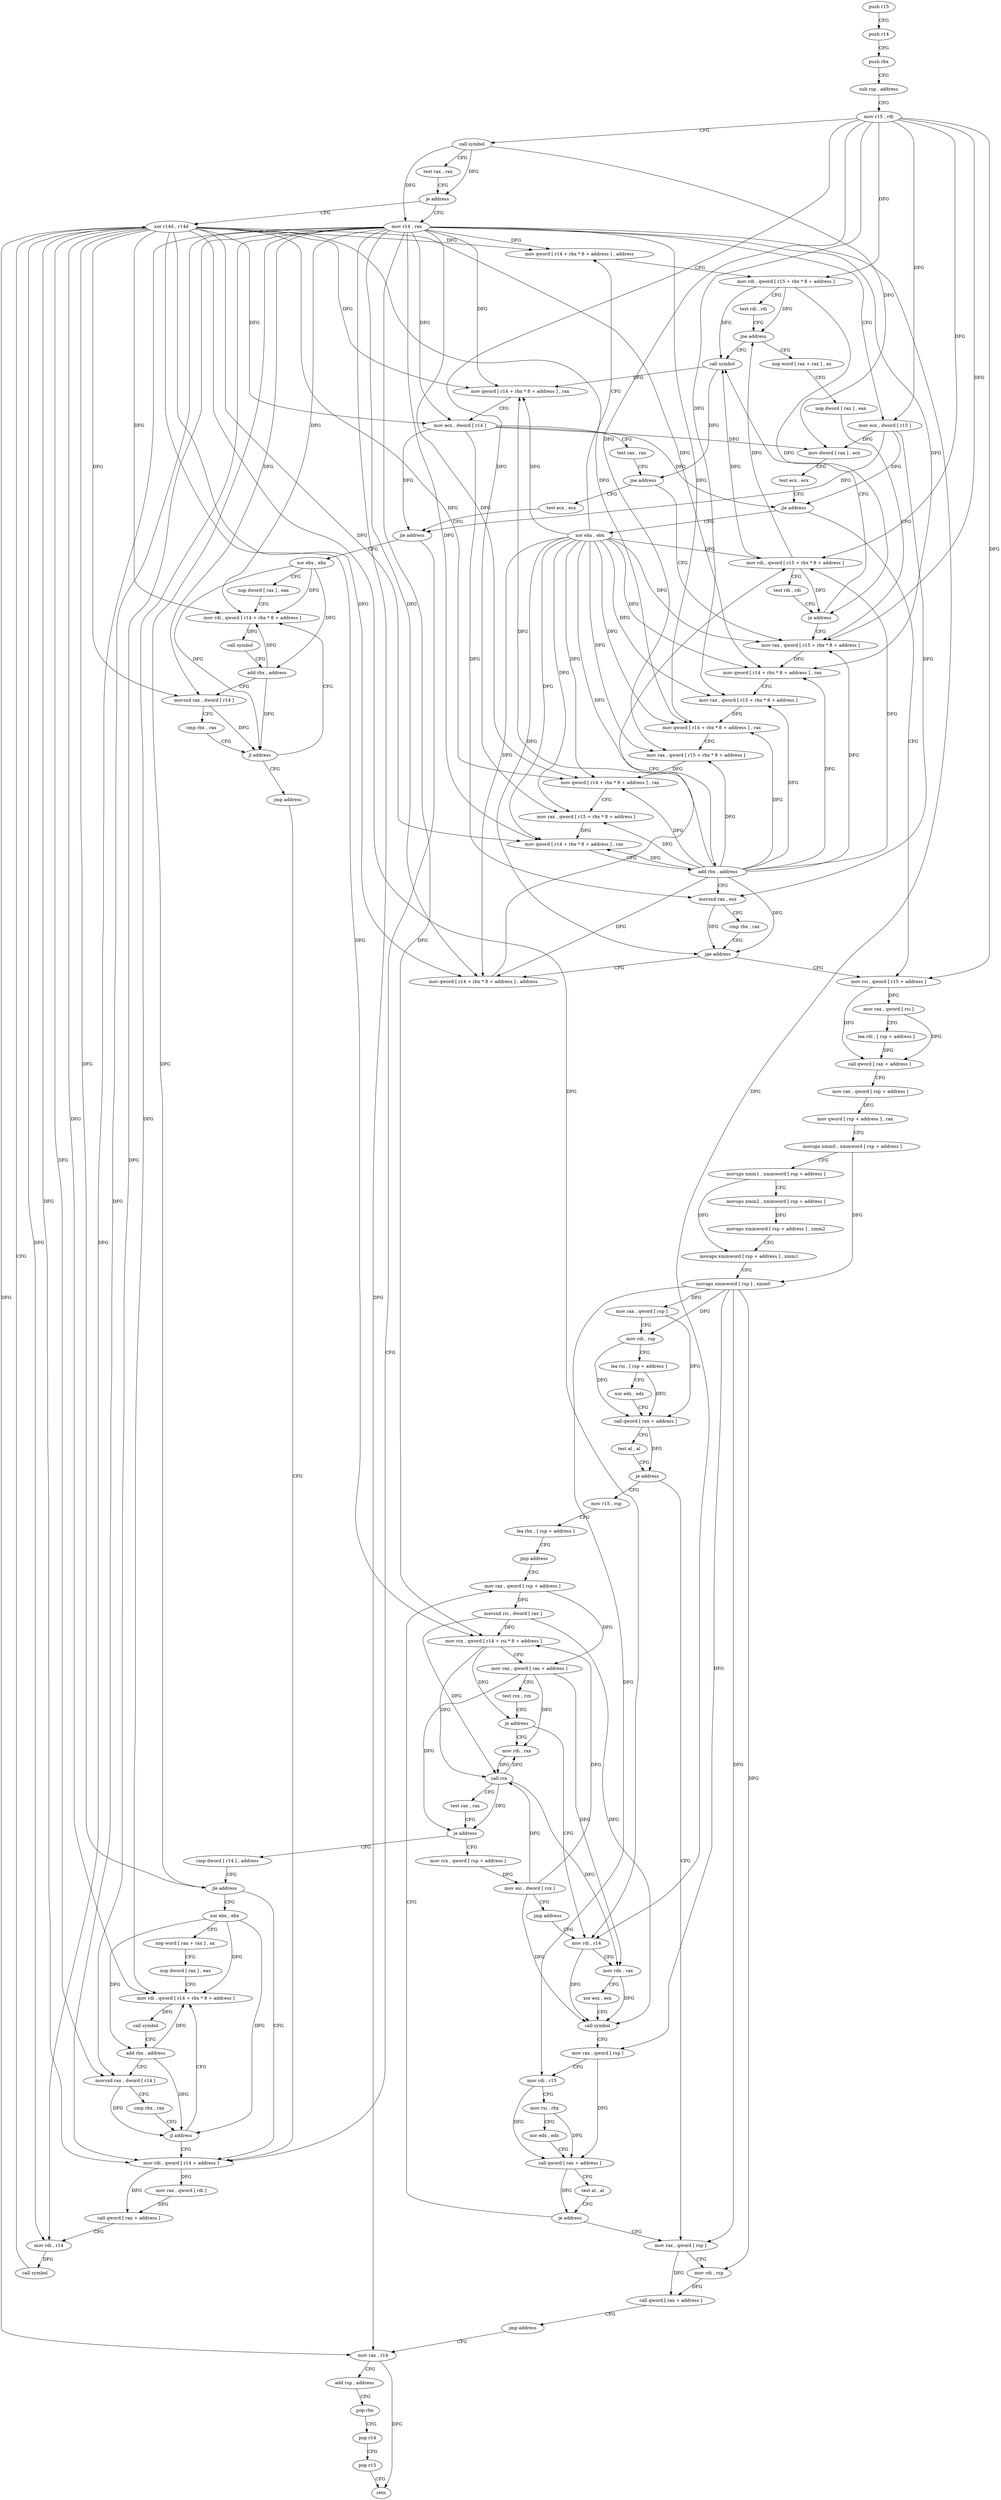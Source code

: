 digraph "func" {
"69856" [label = "push r15" ]
"69858" [label = "push r14" ]
"69860" [label = "push rbx" ]
"69861" [label = "sub rsp , address" ]
"69865" [label = "mov r15 , rdi" ]
"69868" [label = "call symbol" ]
"69873" [label = "test rax , rax" ]
"69876" [label = "je address" ]
"70334" [label = "xor r14d , r14d" ]
"69882" [label = "mov r14 , rax" ]
"70337" [label = "mov rax , r14" ]
"69885" [label = "mov ecx , dword [ r15 ]" ]
"69888" [label = "mov dword [ rax ] , ecx" ]
"69890" [label = "test ecx , ecx" ]
"69892" [label = "jle address" ]
"70075" [label = "mov rsi , qword [ r15 + address ]" ]
"69898" [label = "xor ebx , ebx" ]
"70082" [label = "mov rax , qword [ rsi ]" ]
"70085" [label = "lea rdi , [ rsp + address ]" ]
"70090" [label = "call qword [ rax + address ]" ]
"70096" [label = "mov rax , qword [ rsp + address ]" ]
"70101" [label = "mov qword [ rsp + address ] , rax" ]
"70106" [label = "movups xmm0 , xmmword [ rsp + address ]" ]
"70111" [label = "movups xmm1 , xmmword [ rsp + address ]" ]
"70116" [label = "movups xmm2 , xmmword [ rsp + address ]" ]
"70121" [label = "movaps xmmword [ rsp + address ] , xmm2" ]
"70126" [label = "movaps xmmword [ rsp + address ] , xmm1" ]
"70131" [label = "movaps xmmword [ rsp ] , xmm0" ]
"70135" [label = "mov rax , qword [ rsp ]" ]
"70139" [label = "mov rdi , rsp" ]
"70142" [label = "lea rsi , [ rsp + address ]" ]
"70147" [label = "xor edx , edx" ]
"70149" [label = "call qword [ rax + address ]" ]
"70155" [label = "test al , al" ]
"70157" [label = "je address" ]
"70252" [label = "mov rax , qword [ rsp ]" ]
"70159" [label = "mov r15 , rsp" ]
"69900" [label = "mov qword [ r14 + rbx * 8 + address ] , address" ]
"69912" [label = "mov rdi , qword [ r15 + rbx * 8 + address ]" ]
"69917" [label = "test rdi , rdi" ]
"69920" [label = "jne address" ]
"70016" [label = "call symbol" ]
"69922" [label = "nop word [ rax + rax ] , ax" ]
"70256" [label = "mov rdi , rsp" ]
"70259" [label = "call qword [ rax + address ]" ]
"70265" [label = "jmp address" ]
"70162" [label = "lea rbx , [ rsp + address ]" ]
"70167" [label = "jmp address" ]
"70211" [label = "mov rax , qword [ rsp + address ]" ]
"70021" [label = "mov qword [ r14 + rbx * 8 + address ] , rax" ]
"70026" [label = "mov ecx , dword [ r14 ]" ]
"70029" [label = "test rax , rax" ]
"70032" [label = "jne address" ]
"69936" [label = "mov rax , qword [ r15 + rbx * 8 + address ]" ]
"70034" [label = "test ecx , ecx" ]
"69932" [label = "nop dword [ rax ] , eax" ]
"70340" [label = "add rsp , address" ]
"70344" [label = "pop rbx" ]
"70345" [label = "pop r14" ]
"70347" [label = "pop r15" ]
"70349" [label = "retn" ]
"70216" [label = "movsxd rsi , dword [ rax ]" ]
"70219" [label = "mov rcx , qword [ r14 + rsi * 8 + address ]" ]
"70224" [label = "mov rax , qword [ rax + address ]" ]
"70228" [label = "test rcx , rcx" ]
"70231" [label = "je address" ]
"70176" [label = "mov rdi , r14" ]
"70233" [label = "mov rdi , rax" ]
"69941" [label = "mov qword [ r14 + rbx * 8 + address ] , rax" ]
"69946" [label = "mov rax , qword [ r15 + rbx * 8 + address ]" ]
"69951" [label = "mov qword [ r14 + rbx * 8 + address ] , rax" ]
"69956" [label = "mov rax , qword [ r15 + rbx * 8 + address ]" ]
"69961" [label = "mov qword [ r14 + rbx * 8 + address ] , rax" ]
"69966" [label = "mov rax , qword [ r15 + rbx * 8 + address ]" ]
"69974" [label = "mov qword [ r14 + rbx * 8 + address ] , rax" ]
"69982" [label = "add rbx , address" ]
"69986" [label = "movsxd rax , ecx" ]
"69989" [label = "cmp rbx , rax" ]
"69992" [label = "jge address" ]
"69994" [label = "mov qword [ r14 + rbx * 8 + address ] , address" ]
"70036" [label = "jle address" ]
"70310" [label = "mov rdi , qword [ r14 + address ]" ]
"70042" [label = "xor ebx , ebx" ]
"70006" [label = "mov rdi , qword [ r15 + rbx * 8 + address ]" ]
"70011" [label = "test rdi , rdi" ]
"70014" [label = "je address" ]
"70179" [label = "mov rdx , rax" ]
"70182" [label = "xor ecx , ecx" ]
"70184" [label = "call symbol" ]
"70189" [label = "mov rax , qword [ rsp ]" ]
"70193" [label = "mov rdi , r15" ]
"70196" [label = "mov rsi , rbx" ]
"70199" [label = "xor edx , edx" ]
"70201" [label = "call qword [ rax + address ]" ]
"70207" [label = "test al , al" ]
"70209" [label = "je address" ]
"70236" [label = "call rcx" ]
"70238" [label = "test rax , rax" ]
"70241" [label = "je address" ]
"70267" [label = "cmp dword [ r14 ] , address" ]
"70243" [label = "mov rcx , qword [ rsp + address ]" ]
"70317" [label = "mov rax , qword [ rdi ]" ]
"70320" [label = "call qword [ rax + address ]" ]
"70326" [label = "mov rdi , r14" ]
"70329" [label = "call symbol" ]
"70044" [label = "nop dword [ rax ] , eax" ]
"70048" [label = "mov rdi , qword [ r14 + rbx * 8 + address ]" ]
"70271" [label = "jle address" ]
"70273" [label = "xor ebx , ebx" ]
"70248" [label = "mov esi , dword [ rcx ]" ]
"70250" [label = "jmp address" ]
"70053" [label = "call symbol" ]
"70058" [label = "add rbx , address" ]
"70062" [label = "movsxd rax , dword [ r14 ]" ]
"70065" [label = "cmp rbx , rax" ]
"70068" [label = "jl address" ]
"70070" [label = "jmp address" ]
"70275" [label = "nop word [ rax + rax ] , ax" ]
"70285" [label = "nop dword [ rax ] , eax" ]
"70288" [label = "mov rdi , qword [ r14 + rbx * 8 + address ]" ]
"70293" [label = "call symbol" ]
"70298" [label = "add rbx , address" ]
"70302" [label = "movsxd rax , dword [ r14 ]" ]
"70305" [label = "cmp rbx , rax" ]
"70308" [label = "jl address" ]
"69856" -> "69858" [ label = "CFG" ]
"69858" -> "69860" [ label = "CFG" ]
"69860" -> "69861" [ label = "CFG" ]
"69861" -> "69865" [ label = "CFG" ]
"69865" -> "69868" [ label = "CFG" ]
"69865" -> "69885" [ label = "DFG" ]
"69865" -> "70075" [ label = "DFG" ]
"69865" -> "69912" [ label = "DFG" ]
"69865" -> "69936" [ label = "DFG" ]
"69865" -> "69946" [ label = "DFG" ]
"69865" -> "69956" [ label = "DFG" ]
"69865" -> "69966" [ label = "DFG" ]
"69865" -> "70006" [ label = "DFG" ]
"69868" -> "69873" [ label = "CFG" ]
"69868" -> "69876" [ label = "DFG" ]
"69868" -> "69882" [ label = "DFG" ]
"69868" -> "69888" [ label = "DFG" ]
"69873" -> "69876" [ label = "CFG" ]
"69876" -> "70334" [ label = "CFG" ]
"69876" -> "69882" [ label = "CFG" ]
"70334" -> "70337" [ label = "DFG" ]
"70334" -> "69900" [ label = "DFG" ]
"70334" -> "70021" [ label = "DFG" ]
"70334" -> "70026" [ label = "DFG" ]
"70334" -> "70219" [ label = "DFG" ]
"70334" -> "69941" [ label = "DFG" ]
"70334" -> "69951" [ label = "DFG" ]
"70334" -> "69961" [ label = "DFG" ]
"70334" -> "69974" [ label = "DFG" ]
"70334" -> "70176" [ label = "DFG" ]
"70334" -> "69994" [ label = "DFG" ]
"70334" -> "70310" [ label = "DFG" ]
"70334" -> "70326" [ label = "DFG" ]
"70334" -> "70271" [ label = "DFG" ]
"70334" -> "70048" [ label = "DFG" ]
"70334" -> "70062" [ label = "DFG" ]
"70334" -> "70288" [ label = "DFG" ]
"70334" -> "70302" [ label = "DFG" ]
"69882" -> "69885" [ label = "CFG" ]
"69882" -> "70337" [ label = "DFG" ]
"69882" -> "69900" [ label = "DFG" ]
"69882" -> "70021" [ label = "DFG" ]
"69882" -> "70026" [ label = "DFG" ]
"69882" -> "70219" [ label = "DFG" ]
"69882" -> "69941" [ label = "DFG" ]
"69882" -> "69951" [ label = "DFG" ]
"69882" -> "69961" [ label = "DFG" ]
"69882" -> "69974" [ label = "DFG" ]
"69882" -> "70176" [ label = "DFG" ]
"69882" -> "69994" [ label = "DFG" ]
"69882" -> "70310" [ label = "DFG" ]
"69882" -> "70326" [ label = "DFG" ]
"69882" -> "70271" [ label = "DFG" ]
"69882" -> "70048" [ label = "DFG" ]
"69882" -> "70062" [ label = "DFG" ]
"69882" -> "70288" [ label = "DFG" ]
"69882" -> "70302" [ label = "DFG" ]
"70337" -> "70340" [ label = "CFG" ]
"70337" -> "70349" [ label = "DFG" ]
"69885" -> "69888" [ label = "DFG" ]
"69885" -> "69892" [ label = "DFG" ]
"69885" -> "69986" [ label = "DFG" ]
"69885" -> "70036" [ label = "DFG" ]
"69888" -> "69890" [ label = "CFG" ]
"69890" -> "69892" [ label = "CFG" ]
"69892" -> "70075" [ label = "CFG" ]
"69892" -> "69898" [ label = "CFG" ]
"70075" -> "70082" [ label = "DFG" ]
"70075" -> "70090" [ label = "DFG" ]
"69898" -> "69900" [ label = "CFG" ]
"69898" -> "70021" [ label = "DFG" ]
"69898" -> "69936" [ label = "DFG" ]
"69898" -> "69941" [ label = "DFG" ]
"69898" -> "69946" [ label = "DFG" ]
"69898" -> "69951" [ label = "DFG" ]
"69898" -> "69956" [ label = "DFG" ]
"69898" -> "69961" [ label = "DFG" ]
"69898" -> "69966" [ label = "DFG" ]
"69898" -> "69974" [ label = "DFG" ]
"69898" -> "69982" [ label = "DFG" ]
"69898" -> "69992" [ label = "DFG" ]
"69898" -> "69994" [ label = "DFG" ]
"69898" -> "70006" [ label = "DFG" ]
"70082" -> "70085" [ label = "CFG" ]
"70082" -> "70090" [ label = "DFG" ]
"70085" -> "70090" [ label = "DFG" ]
"70090" -> "70096" [ label = "CFG" ]
"70096" -> "70101" [ label = "DFG" ]
"70101" -> "70106" [ label = "CFG" ]
"70106" -> "70111" [ label = "CFG" ]
"70106" -> "70131" [ label = "DFG" ]
"70111" -> "70116" [ label = "CFG" ]
"70111" -> "70126" [ label = "DFG" ]
"70116" -> "70121" [ label = "DFG" ]
"70121" -> "70126" [ label = "CFG" ]
"70126" -> "70131" [ label = "CFG" ]
"70131" -> "70135" [ label = "DFG" ]
"70131" -> "70252" [ label = "DFG" ]
"70131" -> "70189" [ label = "DFG" ]
"70131" -> "70139" [ label = "DFG" ]
"70131" -> "70256" [ label = "DFG" ]
"70131" -> "70193" [ label = "DFG" ]
"70135" -> "70139" [ label = "CFG" ]
"70135" -> "70149" [ label = "DFG" ]
"70139" -> "70142" [ label = "CFG" ]
"70139" -> "70149" [ label = "DFG" ]
"70142" -> "70147" [ label = "CFG" ]
"70142" -> "70149" [ label = "DFG" ]
"70147" -> "70149" [ label = "CFG" ]
"70149" -> "70155" [ label = "CFG" ]
"70149" -> "70157" [ label = "DFG" ]
"70155" -> "70157" [ label = "CFG" ]
"70157" -> "70252" [ label = "CFG" ]
"70157" -> "70159" [ label = "CFG" ]
"70252" -> "70256" [ label = "CFG" ]
"70252" -> "70259" [ label = "DFG" ]
"70159" -> "70162" [ label = "CFG" ]
"69900" -> "69912" [ label = "CFG" ]
"69912" -> "69917" [ label = "CFG" ]
"69912" -> "69920" [ label = "DFG" ]
"69912" -> "70016" [ label = "DFG" ]
"69912" -> "70014" [ label = "DFG" ]
"69917" -> "69920" [ label = "CFG" ]
"69920" -> "70016" [ label = "CFG" ]
"69920" -> "69922" [ label = "CFG" ]
"70016" -> "70021" [ label = "DFG" ]
"70016" -> "70032" [ label = "DFG" ]
"69922" -> "69932" [ label = "CFG" ]
"70256" -> "70259" [ label = "DFG" ]
"70259" -> "70265" [ label = "CFG" ]
"70265" -> "70337" [ label = "CFG" ]
"70162" -> "70167" [ label = "CFG" ]
"70167" -> "70211" [ label = "CFG" ]
"70211" -> "70216" [ label = "DFG" ]
"70211" -> "70224" [ label = "DFG" ]
"70021" -> "70026" [ label = "CFG" ]
"70026" -> "70029" [ label = "CFG" ]
"70026" -> "69888" [ label = "DFG" ]
"70026" -> "69892" [ label = "DFG" ]
"70026" -> "69986" [ label = "DFG" ]
"70026" -> "70036" [ label = "DFG" ]
"70029" -> "70032" [ label = "CFG" ]
"70032" -> "69936" [ label = "CFG" ]
"70032" -> "70034" [ label = "CFG" ]
"69936" -> "69941" [ label = "DFG" ]
"70034" -> "70036" [ label = "CFG" ]
"69932" -> "69936" [ label = "CFG" ]
"70340" -> "70344" [ label = "CFG" ]
"70344" -> "70345" [ label = "CFG" ]
"70345" -> "70347" [ label = "CFG" ]
"70347" -> "70349" [ label = "CFG" ]
"70216" -> "70219" [ label = "DFG" ]
"70216" -> "70184" [ label = "DFG" ]
"70216" -> "70236" [ label = "DFG" ]
"70219" -> "70224" [ label = "CFG" ]
"70219" -> "70231" [ label = "DFG" ]
"70219" -> "70236" [ label = "DFG" ]
"70224" -> "70228" [ label = "CFG" ]
"70224" -> "70179" [ label = "DFG" ]
"70224" -> "70233" [ label = "DFG" ]
"70224" -> "70241" [ label = "DFG" ]
"70228" -> "70231" [ label = "CFG" ]
"70231" -> "70176" [ label = "CFG" ]
"70231" -> "70233" [ label = "CFG" ]
"70176" -> "70179" [ label = "CFG" ]
"70176" -> "70184" [ label = "DFG" ]
"70233" -> "70236" [ label = "DFG" ]
"69941" -> "69946" [ label = "CFG" ]
"69946" -> "69951" [ label = "DFG" ]
"69951" -> "69956" [ label = "CFG" ]
"69956" -> "69961" [ label = "DFG" ]
"69961" -> "69966" [ label = "CFG" ]
"69966" -> "69974" [ label = "DFG" ]
"69974" -> "69982" [ label = "CFG" ]
"69982" -> "69986" [ label = "CFG" ]
"69982" -> "69936" [ label = "DFG" ]
"69982" -> "69946" [ label = "DFG" ]
"69982" -> "69956" [ label = "DFG" ]
"69982" -> "69966" [ label = "DFG" ]
"69982" -> "70021" [ label = "DFG" ]
"69982" -> "69941" [ label = "DFG" ]
"69982" -> "69951" [ label = "DFG" ]
"69982" -> "69961" [ label = "DFG" ]
"69982" -> "69974" [ label = "DFG" ]
"69982" -> "69992" [ label = "DFG" ]
"69982" -> "69994" [ label = "DFG" ]
"69982" -> "70006" [ label = "DFG" ]
"69986" -> "69989" [ label = "CFG" ]
"69986" -> "69992" [ label = "DFG" ]
"69989" -> "69992" [ label = "CFG" ]
"69992" -> "70075" [ label = "CFG" ]
"69992" -> "69994" [ label = "CFG" ]
"69994" -> "70006" [ label = "CFG" ]
"70036" -> "70310" [ label = "CFG" ]
"70036" -> "70042" [ label = "CFG" ]
"70310" -> "70317" [ label = "DFG" ]
"70310" -> "70320" [ label = "DFG" ]
"70042" -> "70044" [ label = "CFG" ]
"70042" -> "70048" [ label = "DFG" ]
"70042" -> "70058" [ label = "DFG" ]
"70042" -> "70068" [ label = "DFG" ]
"70006" -> "70011" [ label = "CFG" ]
"70006" -> "69920" [ label = "DFG" ]
"70006" -> "70016" [ label = "DFG" ]
"70006" -> "70014" [ label = "DFG" ]
"70011" -> "70014" [ label = "CFG" ]
"70014" -> "69936" [ label = "CFG" ]
"70014" -> "70016" [ label = "CFG" ]
"70179" -> "70182" [ label = "CFG" ]
"70179" -> "70184" [ label = "DFG" ]
"70182" -> "70184" [ label = "CFG" ]
"70184" -> "70189" [ label = "CFG" ]
"70189" -> "70193" [ label = "CFG" ]
"70189" -> "70201" [ label = "DFG" ]
"70193" -> "70196" [ label = "CFG" ]
"70193" -> "70201" [ label = "DFG" ]
"70196" -> "70199" [ label = "CFG" ]
"70196" -> "70201" [ label = "DFG" ]
"70199" -> "70201" [ label = "CFG" ]
"70201" -> "70207" [ label = "CFG" ]
"70201" -> "70209" [ label = "DFG" ]
"70207" -> "70209" [ label = "CFG" ]
"70209" -> "70252" [ label = "CFG" ]
"70209" -> "70211" [ label = "CFG" ]
"70236" -> "70238" [ label = "CFG" ]
"70236" -> "70179" [ label = "DFG" ]
"70236" -> "70233" [ label = "DFG" ]
"70236" -> "70241" [ label = "DFG" ]
"70238" -> "70241" [ label = "CFG" ]
"70241" -> "70267" [ label = "CFG" ]
"70241" -> "70243" [ label = "CFG" ]
"70267" -> "70271" [ label = "CFG" ]
"70243" -> "70248" [ label = "DFG" ]
"70317" -> "70320" [ label = "DFG" ]
"70320" -> "70326" [ label = "CFG" ]
"70326" -> "70329" [ label = "DFG" ]
"70329" -> "70334" [ label = "CFG" ]
"70044" -> "70048" [ label = "CFG" ]
"70048" -> "70053" [ label = "DFG" ]
"70271" -> "70310" [ label = "CFG" ]
"70271" -> "70273" [ label = "CFG" ]
"70273" -> "70275" [ label = "CFG" ]
"70273" -> "70288" [ label = "DFG" ]
"70273" -> "70298" [ label = "DFG" ]
"70273" -> "70308" [ label = "DFG" ]
"70248" -> "70250" [ label = "CFG" ]
"70248" -> "70219" [ label = "DFG" ]
"70248" -> "70236" [ label = "DFG" ]
"70248" -> "70184" [ label = "DFG" ]
"70250" -> "70176" [ label = "CFG" ]
"70053" -> "70058" [ label = "CFG" ]
"70058" -> "70062" [ label = "CFG" ]
"70058" -> "70048" [ label = "DFG" ]
"70058" -> "70068" [ label = "DFG" ]
"70062" -> "70065" [ label = "CFG" ]
"70062" -> "70068" [ label = "DFG" ]
"70065" -> "70068" [ label = "CFG" ]
"70068" -> "70048" [ label = "CFG" ]
"70068" -> "70070" [ label = "CFG" ]
"70070" -> "70310" [ label = "CFG" ]
"70275" -> "70285" [ label = "CFG" ]
"70285" -> "70288" [ label = "CFG" ]
"70288" -> "70293" [ label = "DFG" ]
"70293" -> "70298" [ label = "CFG" ]
"70298" -> "70302" [ label = "CFG" ]
"70298" -> "70288" [ label = "DFG" ]
"70298" -> "70308" [ label = "DFG" ]
"70302" -> "70305" [ label = "CFG" ]
"70302" -> "70308" [ label = "DFG" ]
"70305" -> "70308" [ label = "CFG" ]
"70308" -> "70288" [ label = "CFG" ]
"70308" -> "70310" [ label = "CFG" ]
}
